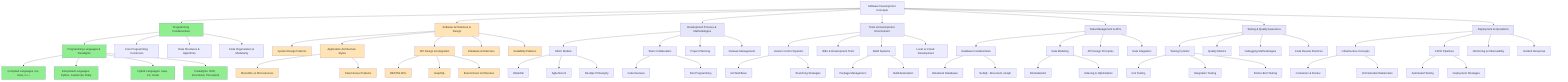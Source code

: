 graph TD
    A[Software Development Concepts] --> B[Programming Fundamentals]
    A --> C[Software Architecture & Design]
    A --> D[Development Process & Methodologies]
    A --> E[Tools & Development Environment]
    A --> F[Data Management & APIs]
    A --> G[Testing & Quality Assurance]
    A --> H[Deployment & Operations]
    
    %% Programming Fundamentals (COMPLETED)
    B --> B1[Programming Languages & Paradigms]
    B --> B2[Core Programming Constructs]
    B --> B3[Data Structures & Algorithms]
    B --> B4[Code Organization & Modularity]
    
    B1 --> B1a[Compiled Languages: Go, Rust, C++]
    B1 --> B1b[Interpreted Languages: Python, JavaScript, Ruby]
    B1 --> B1c[Hybrid Languages: Java, C#, Scala]
    B1 --> B1d[Paradigms: OOP, Functional, Procedural]
    
    %% Software Architecture & Design
    C --> C1[System Design Patterns]
    C --> C2[Application Architecture Styles]
    C --> C3[API Design & Integration]
    C --> C4[Database Architecture]
    C --> C5[Scalability Patterns]
    
    C2 --> C2a[Monoliths vs Microservices]
    C2 --> C2b[Client-Server Patterns]
    C3 --> C3a[RESTful APIs]
    C3 --> C3b[GraphQL]
    C3 --> C3c[Event-Driven Architecture]
    
    %% Development Process & Methodologies
    D --> D1[SDLC Models]
    D --> D2[Team Collaboration]
    D --> D3[Project Planning]
    D --> D4[Release Management]
    
    D1 --> D1a[Waterfall]
    D1 --> D1b[Agile/Scrum]
    D1 --> D1c[DevOps Philosophy]
    D2 --> D2a[Code Reviews]
    D2 --> D2b[Pair Programming]
    
    %% Tools & Development Environment
    E --> E1[Version Control Systems]
    E --> E2[IDEs & Development Tools]
    E --> E3[Build Systems]
    E --> E4[Local vs Cloud Development]
    
    E1 --> E1a[Git Workflows]
    E1 --> E1b[Branching Strategies]
    E3 --> E3a[Package Management]
    E3 --> E3b[Build Automation]
    
    %% Data Management & APIs
    F --> F1[Database Fundamentals]
    F --> F2[Data Modeling]
    F --> F3[API Design Principles]
    F --> F4[Data Integration]
    
    F1 --> F1a[Relational Databases]
    F1 --> F1b[NoSQL: Document, Graph]
    F2 --> F2a[Normalization]
    F2 --> F2b[Indexing & Optimization]
    
    %% Testing & Quality Assurance
    G --> G1[Testing Pyramid]
    G --> G2[Quality Metrics]
    G --> G3[Debugging Methodologies]
    G --> G4[Code Review Practices]
    
    G1 --> G1a[Unit Testing]
    G1 --> G1b[Integration Testing]
    G1 --> G1c[End-to-End Testing]
    
    %% Deployment & Operations
    H --> H1[Infrastructure Concepts]
    H --> H2[CI/CD Pipelines]
    H --> H3[Monitoring & Observability]
    H --> H4[Incident Response]
    
    H1 --> H1a[Containers & Docker]
    H1 --> H1b[Orchestration/Kubernetes]
    H2 --> H2a[Automated Testing]
    H2 --> H2b[Deployment Strategies]
    
    %% Styling
    classDef completed fill:#90EE90
    classDef next fill:#FFE4B5
    classDef future fill:#E6E6FA
    
    class B,B1,B1a,B1b,B1c,B1d completed
    class C,C1,C2,C2a,C2b,C3,C3a,C3b,C3c,C4,C5 next
    class D,E,F,G,H future